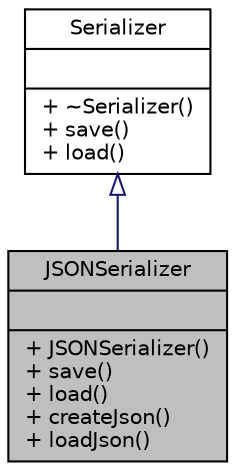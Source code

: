 digraph "JSONSerializer"
{
 // LATEX_PDF_SIZE
  edge [fontname="Helvetica",fontsize="10",labelfontname="Helvetica",labelfontsize="10"];
  node [fontname="Helvetica",fontsize="10",shape=record];
  Node1 [label="{JSONSerializer\n||+ JSONSerializer()\l+ save()\l+ load()\l+ createJson()\l+ loadJson()\l}",height=0.2,width=0.4,color="black", fillcolor="grey75", style="filled", fontcolor="black",tooltip=" "];
  Node2 -> Node1 [dir="back",color="midnightblue",fontsize="10",style="solid",arrowtail="onormal",fontname="Helvetica"];
  Node2 [label="{Serializer\n||+ ~Serializer()\l+ save()\l+ load()\l}",height=0.2,width=0.4,color="black", fillcolor="white", style="filled",URL="$classSerializer.html",tooltip=" "];
}
